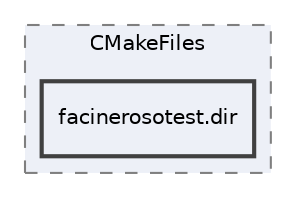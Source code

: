 digraph "/home/francisco/Projects/gameEngines/Pong/build/tests/facineroso/CMakeFiles/facinerosotest.dir"
{
 // LATEX_PDF_SIZE
  edge [fontname="Helvetica",fontsize="10",labelfontname="Helvetica",labelfontsize="10"];
  node [fontname="Helvetica",fontsize="10",shape=record];
  compound=true
  subgraph clusterdir_bd7ad525052df3c8c6c247dffc7b69c7 {
    graph [ bgcolor="#edf0f7", pencolor="grey50", style="filled,dashed,", label="CMakeFiles", fontname="Helvetica", fontsize="10", URL="dir_bd7ad525052df3c8c6c247dffc7b69c7.html"]
  dir_9b777d8bd7dd9986471a6f5a84510002 [shape=box, label="facinerosotest.dir", style="filled,bold,", fillcolor="#edf0f7", color="grey25", URL="dir_9b777d8bd7dd9986471a6f5a84510002.html"];
  }
}
